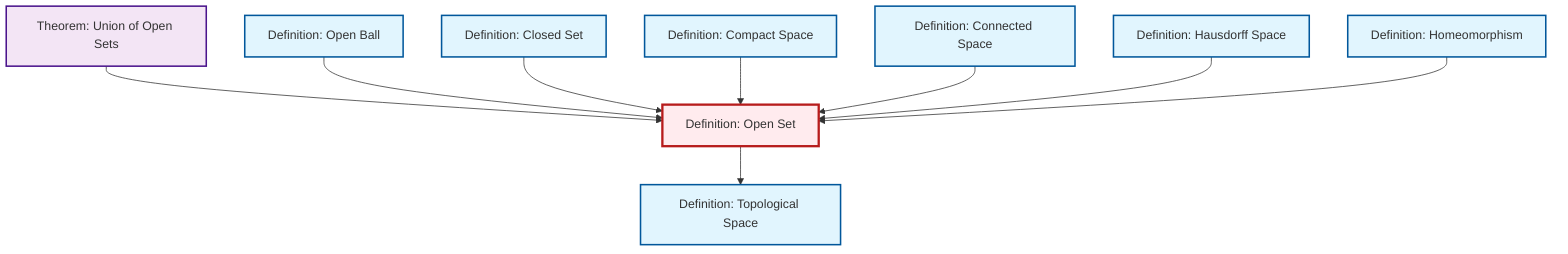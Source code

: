 graph TD
    classDef definition fill:#e1f5fe,stroke:#01579b,stroke-width:2px
    classDef theorem fill:#f3e5f5,stroke:#4a148c,stroke-width:2px
    classDef axiom fill:#fff3e0,stroke:#e65100,stroke-width:2px
    classDef example fill:#e8f5e9,stroke:#1b5e20,stroke-width:2px
    classDef current fill:#ffebee,stroke:#b71c1c,stroke-width:3px
    def-topological-space["Definition: Topological Space"]:::definition
    def-connected["Definition: Connected Space"]:::definition
    def-hausdorff["Definition: Hausdorff Space"]:::definition
    thm-union-open-sets["Theorem: Union of Open Sets"]:::theorem
    def-open-ball["Definition: Open Ball"]:::definition
    def-homeomorphism["Definition: Homeomorphism"]:::definition
    def-closed-set["Definition: Closed Set"]:::definition
    def-open-set["Definition: Open Set"]:::definition
    def-compact["Definition: Compact Space"]:::definition
    thm-union-open-sets --> def-open-set
    def-open-ball --> def-open-set
    def-closed-set --> def-open-set
    def-compact --> def-open-set
    def-connected --> def-open-set
    def-hausdorff --> def-open-set
    def-homeomorphism --> def-open-set
    def-open-set --> def-topological-space
    class def-open-set current